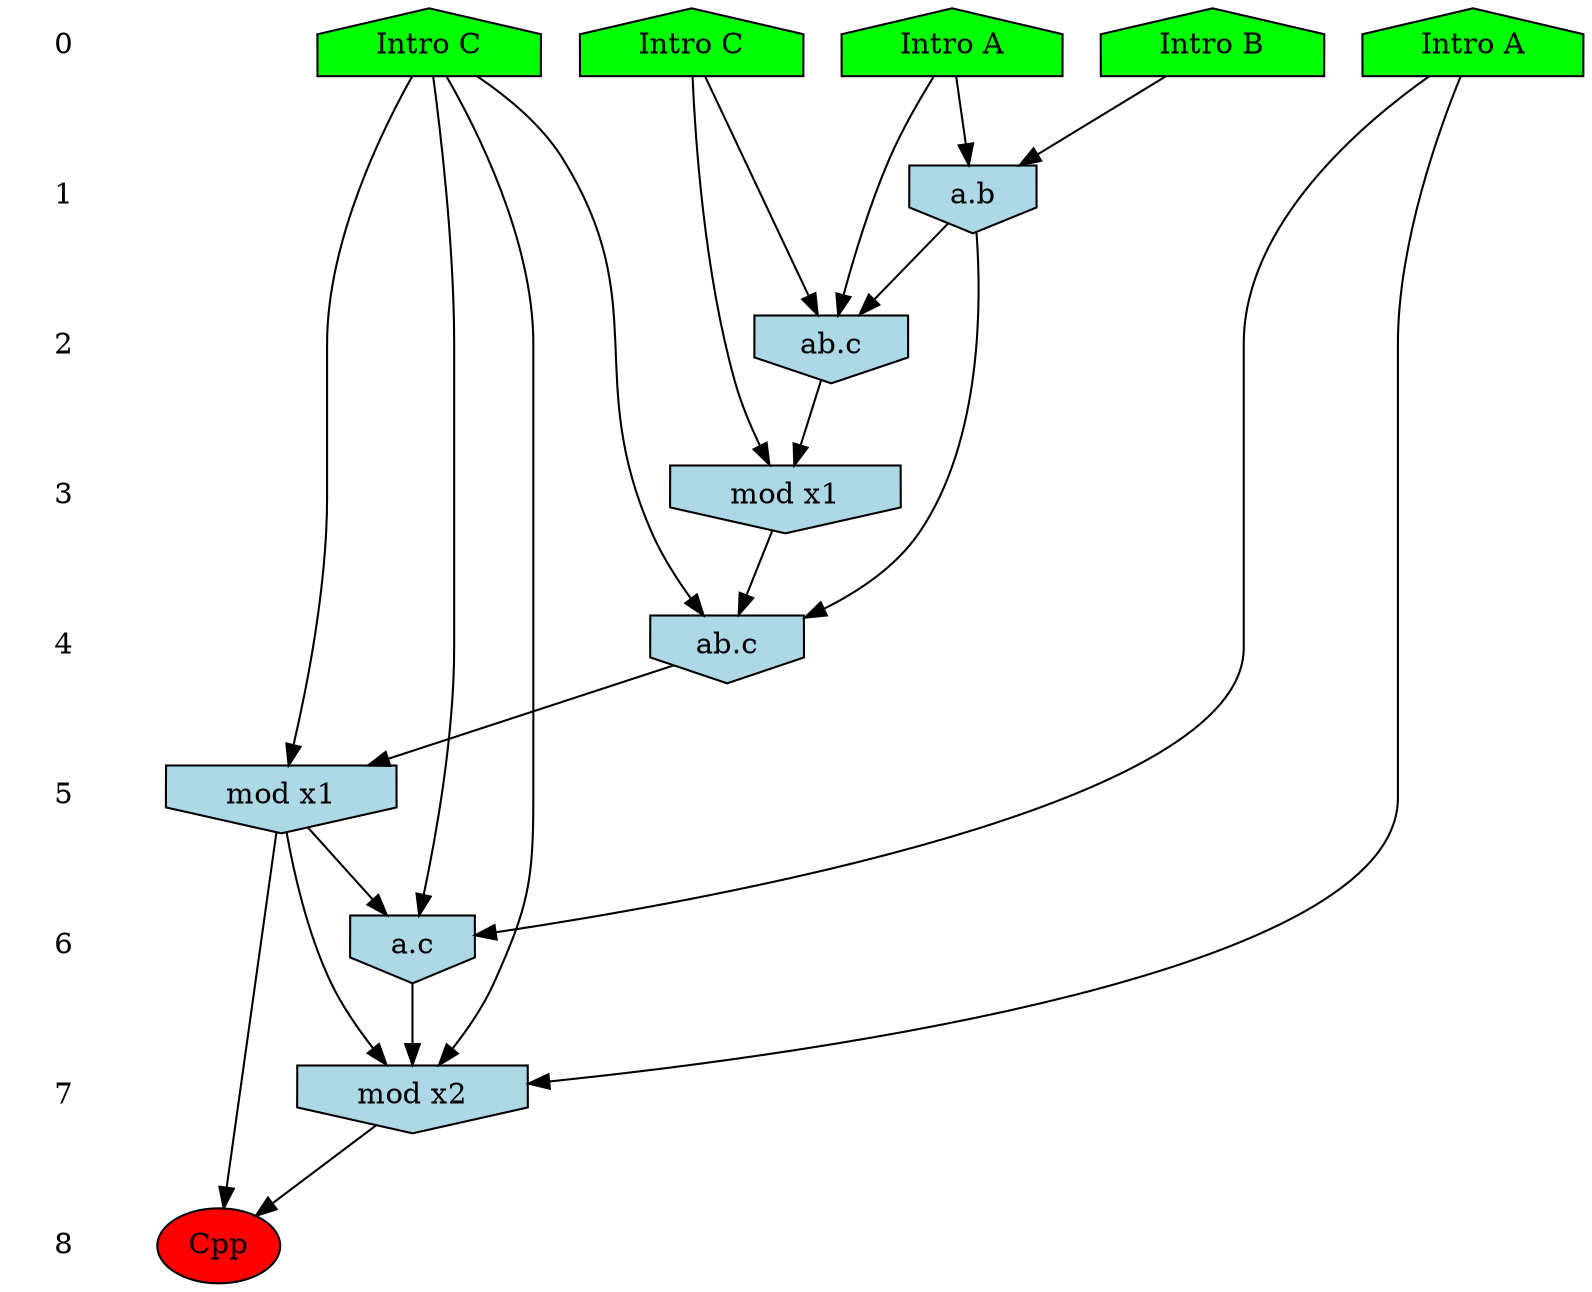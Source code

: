 /* Compression of 68 causal flows obtained in average at 1.099126E+01 t.u */
/* Compressed causal flows were: [12;70;269;317;354;427;449;541;556;584;608;667;682;742;763;796;871;873;889;939;945;965;991;1072;1096;1169;1199;1241;1300;1316;1326;1342;1373;1433;1529;1596;1625;1696;1845;1859;1886;1914;1928;1964;1970;1992;1994;2004;2145;2151;2211;2215;2238;2247;2346;2429;2435;2551;2677;2699;2820;2909;2918;2924;3179;3606;3744;3852] */
digraph G{
 ranksep=.5 ; 
{ rank = same ; "0" [shape=plaintext] ; node_1 [label ="Intro A", shape=house, style=filled, fillcolor=green] ;
node_2 [label ="Intro B", shape=house, style=filled, fillcolor=green] ;
node_3 [label ="Intro A", shape=house, style=filled, fillcolor=green] ;
node_4 [label ="Intro C", shape=house, style=filled, fillcolor=green] ;
node_5 [label ="Intro C", shape=house, style=filled, fillcolor=green] ;
}
{ rank = same ; "1" [shape=plaintext] ; node_6 [label="a.b", shape=invhouse, style=filled, fillcolor = lightblue] ;
}
{ rank = same ; "2" [shape=plaintext] ; node_7 [label="ab.c", shape=invhouse, style=filled, fillcolor = lightblue] ;
}
{ rank = same ; "3" [shape=plaintext] ; node_8 [label="mod x1", shape=invhouse, style=filled, fillcolor = lightblue] ;
}
{ rank = same ; "4" [shape=plaintext] ; node_9 [label="ab.c", shape=invhouse, style=filled, fillcolor = lightblue] ;
}
{ rank = same ; "5" [shape=plaintext] ; node_10 [label="mod x1", shape=invhouse, style=filled, fillcolor = lightblue] ;
}
{ rank = same ; "6" [shape=plaintext] ; node_11 [label="a.c", shape=invhouse, style=filled, fillcolor = lightblue] ;
}
{ rank = same ; "7" [shape=plaintext] ; node_12 [label="mod x2", shape=invhouse, style=filled, fillcolor = lightblue] ;
}
{ rank = same ; "8" [shape=plaintext] ; node_13 [label ="Cpp", style=filled, fillcolor=red] ;
}
"0" -> "1" [style="invis"]; 
"1" -> "2" [style="invis"]; 
"2" -> "3" [style="invis"]; 
"3" -> "4" [style="invis"]; 
"4" -> "5" [style="invis"]; 
"5" -> "6" [style="invis"]; 
"6" -> "7" [style="invis"]; 
"7" -> "8" [style="invis"]; 
node_2 -> node_6
node_3 -> node_6
node_3 -> node_7
node_4 -> node_7
node_6 -> node_7
node_4 -> node_8
node_7 -> node_8
node_5 -> node_9
node_6 -> node_9
node_8 -> node_9
node_5 -> node_10
node_9 -> node_10
node_1 -> node_11
node_5 -> node_11
node_10 -> node_11
node_1 -> node_12
node_5 -> node_12
node_10 -> node_12
node_11 -> node_12
node_10 -> node_13
node_12 -> node_13
}
/*
 Dot generation time: 0.000125
*/